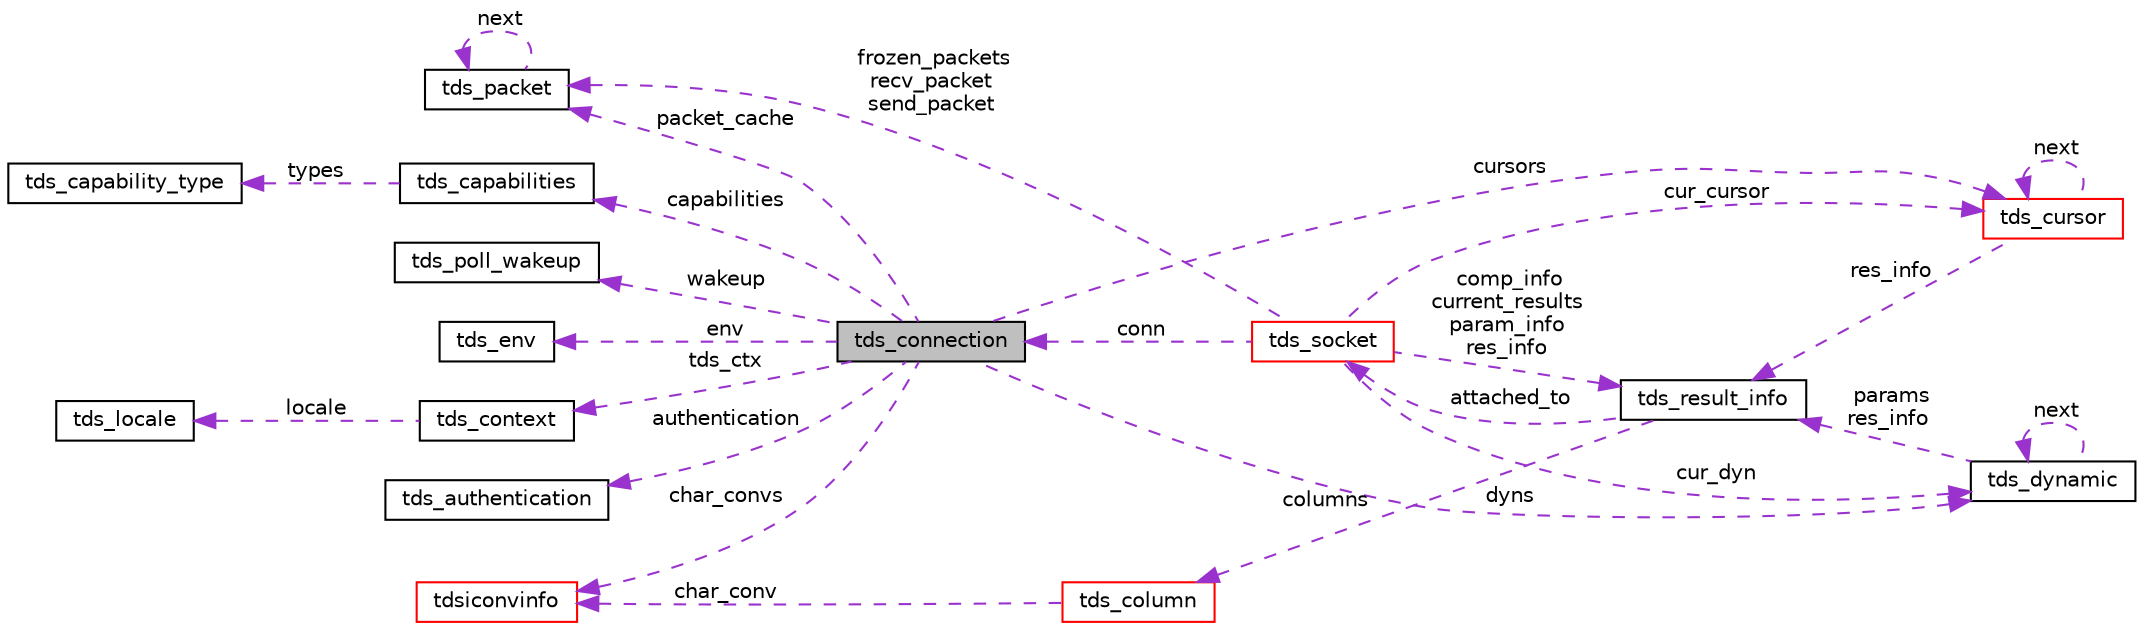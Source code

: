 digraph "tds_connection"
{
 // LATEX_PDF_SIZE
  edge [fontname="Helvetica",fontsize="10",labelfontname="Helvetica",labelfontsize="10"];
  node [fontname="Helvetica",fontsize="10",shape=record];
  rankdir="LR";
  Node1 [label="tds_connection",height=0.2,width=0.4,color="black", fillcolor="grey75", style="filled", fontcolor="black",tooltip=" "];
  Node2 -> Node1 [dir="back",color="darkorchid3",fontsize="10",style="dashed",label=" capabilities" ,fontname="Helvetica"];
  Node2 [label="tds_capabilities",height=0.2,width=0.4,color="black", fillcolor="white", style="filled",URL="$a01139.html",tooltip=" "];
  Node3 -> Node2 [dir="back",color="darkorchid3",fontsize="10",style="dashed",label=" types" ,fontname="Helvetica"];
  Node3 [label="tds_capability_type",height=0.2,width=0.4,color="black", fillcolor="white", style="filled",URL="$a01135.html",tooltip=" "];
  Node4 -> Node1 [dir="back",color="darkorchid3",fontsize="10",style="dashed",label=" wakeup" ,fontname="Helvetica"];
  Node4 [label="tds_poll_wakeup",height=0.2,width=0.4,color="black", fillcolor="white", style="filled",URL="$a01227.html",tooltip=" "];
  Node5 -> Node1 [dir="back",color="darkorchid3",fontsize="10",style="dashed",label=" env" ,fontname="Helvetica"];
  Node5 [label="tds_env",height=0.2,width=0.4,color="black", fillcolor="white", style="filled",URL="$a01203.html",tooltip="Current environment as reported by the server."];
  Node6 -> Node1 [dir="back",color="darkorchid3",fontsize="10",style="dashed",label=" tds_ctx" ,fontname="Helvetica"];
  Node6 [label="tds_context",height=0.2,width=0.4,color="black", fillcolor="white", style="filled",URL="$a01215.html",tooltip=" "];
  Node7 -> Node6 [dir="back",color="darkorchid3",fontsize="10",style="dashed",label=" locale" ,fontname="Helvetica"];
  Node7 [label="tds_locale",height=0.2,width=0.4,color="black", fillcolor="white", style="filled",URL="$a01151.html",tooltip=" "];
  Node8 -> Node1 [dir="back",color="darkorchid3",fontsize="10",style="dashed",label=" authentication" ,fontname="Helvetica"];
  Node8 [label="tds_authentication",height=0.2,width=0.4,color="black", fillcolor="white", style="filled",URL="$a01219.html",tooltip=" "];
  Node9 -> Node1 [dir="back",color="darkorchid3",fontsize="10",style="dashed",label=" packet_cache" ,fontname="Helvetica"];
  Node9 [label="tds_packet",height=0.2,width=0.4,color="black", fillcolor="white", style="filled",URL="$a01223.html",tooltip=" "];
  Node9 -> Node9 [dir="back",color="darkorchid3",fontsize="10",style="dashed",label=" next" ,fontname="Helvetica"];
  Node10 -> Node1 [dir="back",color="darkorchid3",fontsize="10",style="dashed",label=" dyns" ,fontname="Helvetica"];
  Node10 [label="tds_dynamic",height=0.2,width=0.4,color="black", fillcolor="white", style="filled",URL="$a01207.html",tooltip="Holds information for a dynamic (also called prepared) query."];
  Node10 -> Node10 [dir="back",color="darkorchid3",fontsize="10",style="dashed",label=" next" ,fontname="Helvetica"];
  Node11 -> Node10 [dir="back",color="darkorchid3",fontsize="10",style="dashed",label=" params\nres_info" ,fontname="Helvetica"];
  Node11 [label="tds_result_info",height=0.2,width=0.4,color="black", fillcolor="white", style="filled",URL="$a01183.html",tooltip="Hold information for any results."];
  Node12 -> Node11 [dir="back",color="darkorchid3",fontsize="10",style="dashed",label=" attached_to" ,fontname="Helvetica"];
  Node12 [label="tds_socket",height=0.2,width=0.4,color="red", fillcolor="white", style="filled",URL="$a01235.html",tooltip="Information for a server connection."];
  Node9 -> Node12 [dir="back",color="darkorchid3",fontsize="10",style="dashed",label=" frozen_packets\nrecv_packet\nsend_packet" ,fontname="Helvetica"];
  Node10 -> Node12 [dir="back",color="darkorchid3",fontsize="10",style="dashed",label=" cur_dyn" ,fontname="Helvetica"];
  Node11 -> Node12 [dir="back",color="darkorchid3",fontsize="10",style="dashed",label=" comp_info\ncurrent_results\nparam_info\nres_info" ,fontname="Helvetica"];
  Node15 -> Node12 [dir="back",color="darkorchid3",fontsize="10",style="dashed",label=" cur_cursor" ,fontname="Helvetica"];
  Node15 [label="tds_cursor",height=0.2,width=0.4,color="red", fillcolor="white", style="filled",URL="$a01199.html",tooltip="Holds informations about a cursor."];
  Node11 -> Node15 [dir="back",color="darkorchid3",fontsize="10",style="dashed",label=" res_info" ,fontname="Helvetica"];
  Node15 -> Node15 [dir="back",color="darkorchid3",fontsize="10",style="dashed",label=" next" ,fontname="Helvetica"];
  Node1 -> Node12 [dir="back",color="darkorchid3",fontsize="10",style="dashed",label=" conn" ,fontname="Helvetica"];
  Node17 -> Node11 [dir="back",color="darkorchid3",fontsize="10",style="dashed",label=" columns" ,fontname="Helvetica"];
  Node17 [label="tds_column",height=0.2,width=0.4,color="red", fillcolor="white", style="filled",URL="$a01175.html",tooltip="Metadata about columns in regular and compute rows."];
  Node18 -> Node17 [dir="back",color="darkorchid3",fontsize="10",style="dashed",label=" char_conv" ,fontname="Helvetica"];
  Node18 [label="tdsiconvinfo",height=0.2,width=0.4,color="red", fillcolor="white", style="filled",URL="$a00983.html",tooltip=" "];
  Node18 -> Node1 [dir="back",color="darkorchid3",fontsize="10",style="dashed",label=" char_convs" ,fontname="Helvetica"];
  Node15 -> Node1 [dir="back",color="darkorchid3",fontsize="10",style="dashed",label=" cursors" ,fontname="Helvetica"];
}
